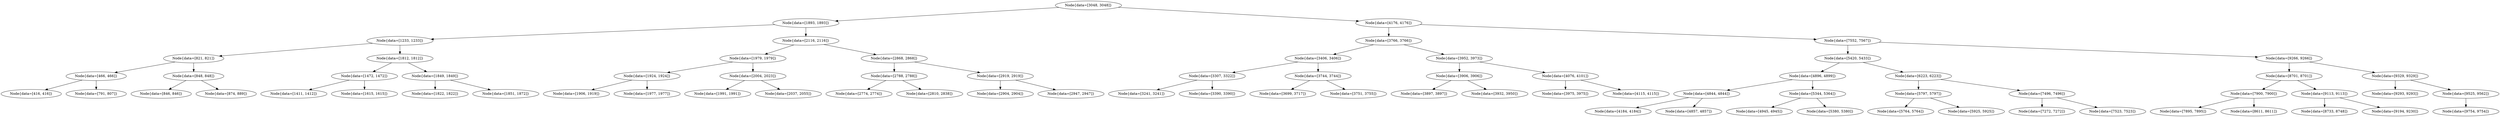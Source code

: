 digraph G{
1928481412 [label="Node{data=[3048, 3048]}"]
1928481412 -> 1238713257
1238713257 [label="Node{data=[1893, 1893]}"]
1238713257 -> 1838426355
1838426355 [label="Node{data=[1233, 1233]}"]
1838426355 -> 1254202310
1254202310 [label="Node{data=[821, 821]}"]
1254202310 -> 705126000
705126000 [label="Node{data=[466, 466]}"]
705126000 -> 1227659410
1227659410 [label="Node{data=[416, 416]}"]
705126000 -> 87286516
87286516 [label="Node{data=[791, 807]}"]
1254202310 -> 1131042367
1131042367 [label="Node{data=[848, 848]}"]
1131042367 -> 1401844988
1401844988 [label="Node{data=[846, 846]}"]
1131042367 -> 2127273495
2127273495 [label="Node{data=[874, 889]}"]
1838426355 -> 1685448568
1685448568 [label="Node{data=[1812, 1812]}"]
1685448568 -> 1975492199
1975492199 [label="Node{data=[1472, 1472]}"]
1975492199 -> 1438002616
1438002616 [label="Node{data=[1411, 1412]}"]
1975492199 -> 1999583807
1999583807 [label="Node{data=[1615, 1615]}"]
1685448568 -> 1017793925
1017793925 [label="Node{data=[1849, 1849]}"]
1017793925 -> 896508113
896508113 [label="Node{data=[1822, 1822]}"]
1017793925 -> 1364230185
1364230185 [label="Node{data=[1851, 1872]}"]
1238713257 -> 1595979518
1595979518 [label="Node{data=[2116, 2116]}"]
1595979518 -> 831000314
831000314 [label="Node{data=[1979, 1979]}"]
831000314 -> 2032752946
2032752946 [label="Node{data=[1924, 1924]}"]
2032752946 -> 749588470
749588470 [label="Node{data=[1906, 1919]}"]
2032752946 -> 1994394587
1994394587 [label="Node{data=[1977, 1977]}"]
831000314 -> 133047331
133047331 [label="Node{data=[2004, 2023]}"]
133047331 -> 876420389
876420389 [label="Node{data=[1991, 1991]}"]
133047331 -> 1982703147
1982703147 [label="Node{data=[2037, 2055]}"]
1595979518 -> 15058406
15058406 [label="Node{data=[2868, 2868]}"]
15058406 -> 1994143461
1994143461 [label="Node{data=[2788, 2788]}"]
1994143461 -> 710199598
710199598 [label="Node{data=[2774, 2774]}"]
1994143461 -> 827539121
827539121 [label="Node{data=[2810, 2838]}"]
15058406 -> 532092808
532092808 [label="Node{data=[2919, 2919]}"]
532092808 -> 147550597
147550597 [label="Node{data=[2904, 2904]}"]
532092808 -> 81445899
81445899 [label="Node{data=[2947, 2947]}"]
1928481412 -> 743752855
743752855 [label="Node{data=[4176, 4176]}"]
743752855 -> 192449986
192449986 [label="Node{data=[3766, 3766]}"]
192449986 -> 1491894897
1491894897 [label="Node{data=[3406, 3406]}"]
1491894897 -> 172290043
172290043 [label="Node{data=[3307, 3322]}"]
172290043 -> 4121176
4121176 [label="Node{data=[3241, 3241]}"]
172290043 -> 1332177152
1332177152 [label="Node{data=[3390, 3390]}"]
1491894897 -> 1940166039
1940166039 [label="Node{data=[3744, 3744]}"]
1940166039 -> 1588762415
1588762415 [label="Node{data=[3699, 3717]}"]
1940166039 -> 694784643
694784643 [label="Node{data=[3751, 3755]}"]
192449986 -> 1563607495
1563607495 [label="Node{data=[3952, 3973]}"]
1563607495 -> 174981083
174981083 [label="Node{data=[3906, 3906]}"]
174981083 -> 1085016662
1085016662 [label="Node{data=[3897, 3897]}"]
174981083 -> 632583498
632583498 [label="Node{data=[3932, 3950]}"]
1563607495 -> 1858315458
1858315458 [label="Node{data=[4076, 4101]}"]
1858315458 -> 196414950
196414950 [label="Node{data=[3975, 3975]}"]
1858315458 -> 728451196
728451196 [label="Node{data=[4115, 4115]}"]
743752855 -> 762541694
762541694 [label="Node{data=[7552, 7567]}"]
762541694 -> 1583686310
1583686310 [label="Node{data=[5420, 5433]}"]
1583686310 -> 2099044017
2099044017 [label="Node{data=[4896, 4899]}"]
2099044017 -> 205869510
205869510 [label="Node{data=[4844, 4844]}"]
205869510 -> 976426678
976426678 [label="Node{data=[4184, 4184]}"]
205869510 -> 1303667524
1303667524 [label="Node{data=[4857, 4857]}"]
2099044017 -> 1455871253
1455871253 [label="Node{data=[5344, 5364]}"]
1455871253 -> 1881892202
1881892202 [label="Node{data=[4945, 4945]}"]
1455871253 -> 1385126783
1385126783 [label="Node{data=[5380, 5380]}"]
1583686310 -> 1020242985
1020242985 [label="Node{data=[6223, 6223]}"]
1020242985 -> 1547811032
1547811032 [label="Node{data=[5797, 5797]}"]
1547811032 -> 2011862543
2011862543 [label="Node{data=[5764, 5764]}"]
1547811032 -> 1595305774
1595305774 [label="Node{data=[5925, 5925]}"]
1020242985 -> 519650817
519650817 [label="Node{data=[7496, 7496]}"]
519650817 -> 1336922750
1336922750 [label="Node{data=[7272, 7272]}"]
519650817 -> 1825992554
1825992554 [label="Node{data=[7523, 7523]}"]
762541694 -> 13963969
13963969 [label="Node{data=[9266, 9266]}"]
13963969 -> 1468739052
1468739052 [label="Node{data=[8701, 8701]}"]
1468739052 -> 1720072513
1720072513 [label="Node{data=[7900, 7900]}"]
1720072513 -> 972335044
972335044 [label="Node{data=[7895, 7895]}"]
1720072513 -> 287303969
287303969 [label="Node{data=[8611, 8611]}"]
1468739052 -> 536167075
536167075 [label="Node{data=[9113, 9113]}"]
536167075 -> 1223572525
1223572525 [label="Node{data=[8733, 8748]}"]
536167075 -> 1412986995
1412986995 [label="Node{data=[9194, 9230]}"]
13963969 -> 981517620
981517620 [label="Node{data=[9329, 9329]}"]
981517620 -> 265644189
265644189 [label="Node{data=[9293, 9293]}"]
981517620 -> 920859166
920859166 [label="Node{data=[9525, 9562]}"]
920859166 -> 563031889
563031889 [label="Node{data=[9754, 9754]}"]
}